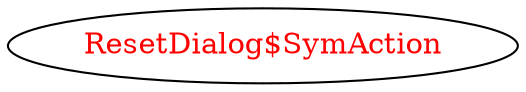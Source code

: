 digraph dependencyGraph {
 concentrate=true;
 ranksep="2.0";
 rankdir="LR"; 
 splines="ortho";
"ResetDialog$SymAction" [fontcolor="red"];
}